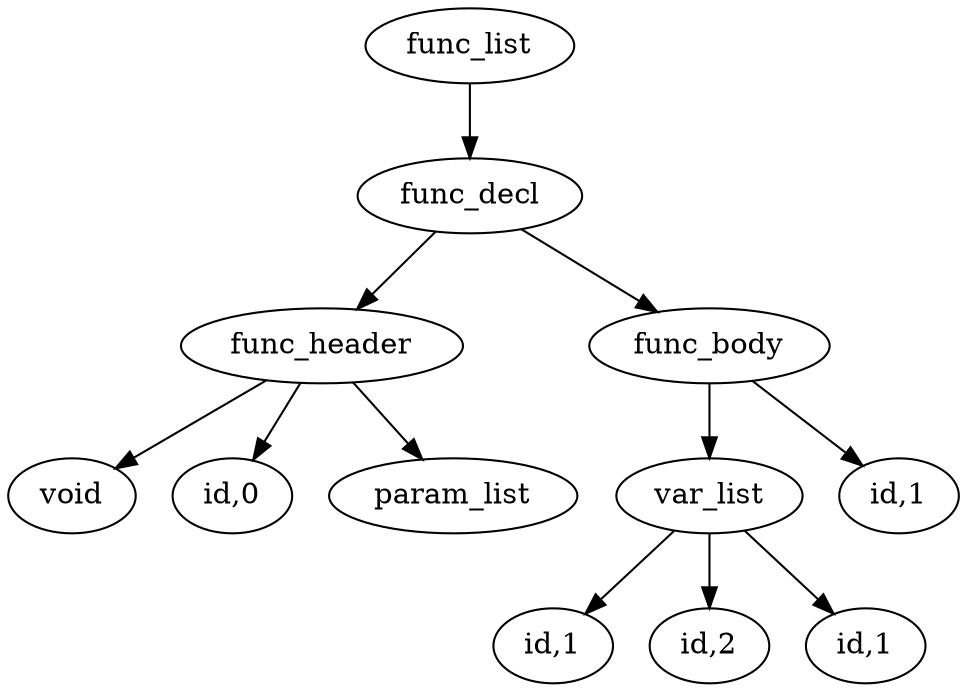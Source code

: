 digraph {
graph [ordering="out"];
node0[label="func_list"];
node1[label="func_decl"];
node2[label="func_header"];
node3[label="void"];
node2 -> node3;
node4[label="id,0"];
node2 -> node4;
node5[label="param_list"];
node2 -> node5;
node1 -> node2;
node6[label="func_body"];
node7[label="var_list"];
node8[label="id,1"];
node7 -> node8;
node9[label="id,2"];
node7 -> node9;
node10[label="id,1"];
node7 -> node10;
node6 -> node7;
node11[label="id,1"];
node6 -> node11;
node1 -> node6;
node0 -> node1;
}
